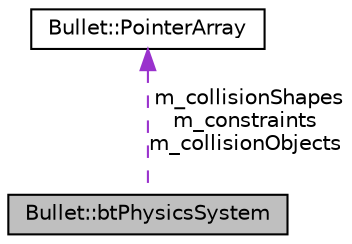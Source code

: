 digraph "Bullet::btPhysicsSystem"
{
  edge [fontname="Helvetica",fontsize="10",labelfontname="Helvetica",labelfontsize="10"];
  node [fontname="Helvetica",fontsize="10",shape=record];
  Node1 [label="Bullet::btPhysicsSystem",height=0.2,width=0.4,color="black", fillcolor="grey75", style="filled", fontcolor="black"];
  Node2 -> Node1 [dir="back",color="darkorchid3",fontsize="10",style="dashed",label=" m_collisionShapes\nm_constraints\nm_collisionObjects" ,fontname="Helvetica"];
  Node2 [label="Bullet::PointerArray",height=0.2,width=0.4,color="black", fillcolor="white", style="filled",URL="$class_bullet_1_1_pointer_array.html"];
}

